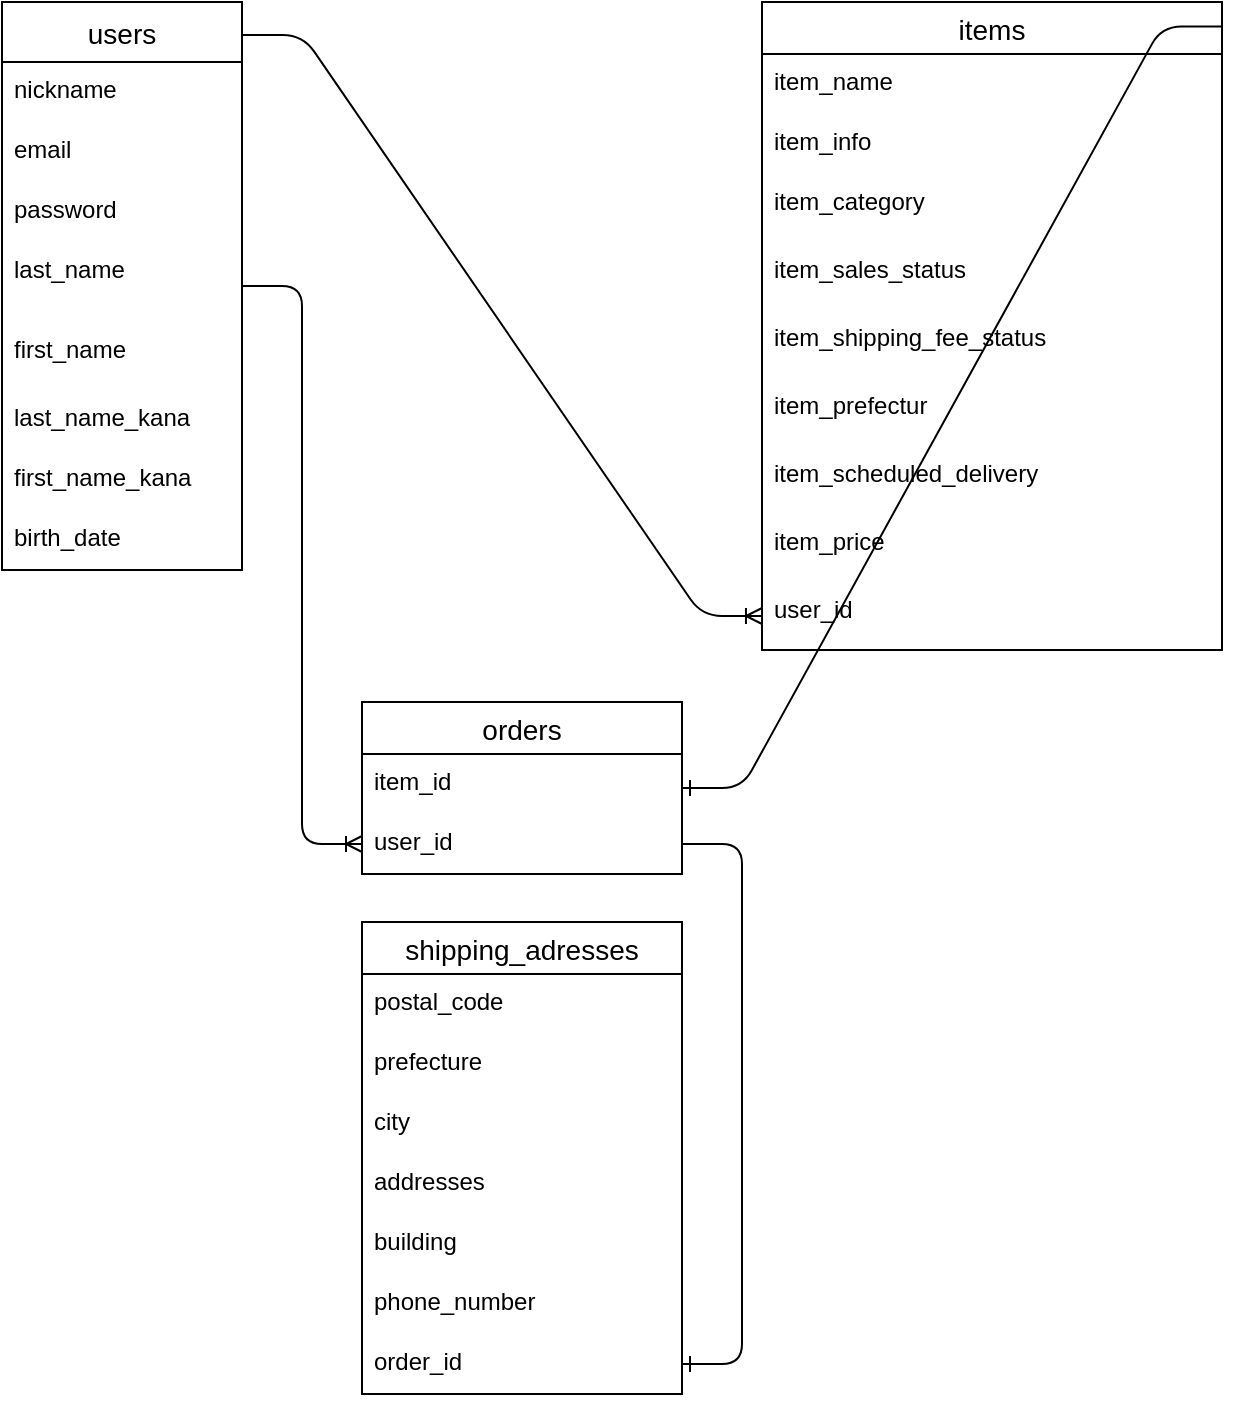 <mxfile version="13.6.5">
    <diagram id="uBQQk5t2twTGn7EF0q3A" name="ページ1">
        <mxGraphModel dx="1365" dy="720" grid="1" gridSize="10" guides="1" tooltips="1" connect="1" arrows="1" fold="1" page="1" pageScale="1" pageWidth="827" pageHeight="1169" math="0" shadow="0">
            <root>
                <mxCell id="0"/>
                <mxCell id="1" parent="0"/>
                <mxCell id="42" value="users" style="swimlane;fontStyle=0;childLayout=stackLayout;horizontal=1;startSize=30;horizontalStack=0;resizeParent=1;resizeParentMax=0;resizeLast=0;collapsible=1;marginBottom=0;align=center;fontSize=14;" parent="1" vertex="1">
                    <mxGeometry x="40" y="160" width="120" height="284" as="geometry">
                        <mxRectangle x="20" y="170" width="70" height="26" as="alternateBounds"/>
                    </mxGeometry>
                </mxCell>
                <mxCell id="43" value="nickname" style="text;strokeColor=none;fillColor=none;spacingLeft=4;spacingRight=4;overflow=hidden;rotatable=0;points=[[0,0.5],[1,0.5]];portConstraint=eastwest;fontSize=12;" parent="42" vertex="1">
                    <mxGeometry y="30" width="120" height="30" as="geometry"/>
                </mxCell>
                <mxCell id="44" value="email" style="text;strokeColor=none;fillColor=none;spacingLeft=4;spacingRight=4;overflow=hidden;rotatable=0;points=[[0,0.5],[1,0.5]];portConstraint=eastwest;fontSize=12;" parent="42" vertex="1">
                    <mxGeometry y="60" width="120" height="30" as="geometry"/>
                </mxCell>
                <mxCell id="52" value="password" style="text;strokeColor=none;fillColor=none;spacingLeft=4;spacingRight=4;overflow=hidden;rotatable=0;points=[[0,0.5],[1,0.5]];portConstraint=eastwest;fontSize=12;" parent="42" vertex="1">
                    <mxGeometry y="90" width="120" height="30" as="geometry"/>
                </mxCell>
                <mxCell id="56" value="last_name" style="text;strokeColor=none;fillColor=none;spacingLeft=4;spacingRight=4;overflow=hidden;rotatable=0;points=[[0,0.5],[1,0.5]];portConstraint=eastwest;fontSize=12;" parent="42" vertex="1">
                    <mxGeometry y="120" width="120" height="40" as="geometry"/>
                </mxCell>
                <mxCell id="45" value="first_name" style="text;strokeColor=none;fillColor=none;spacingLeft=4;spacingRight=4;overflow=hidden;rotatable=0;points=[[0,0.5],[1,0.5]];portConstraint=eastwest;fontSize=12;" parent="42" vertex="1">
                    <mxGeometry y="160" width="120" height="34" as="geometry"/>
                </mxCell>
                <mxCell id="57" value="last_name_kana" style="text;strokeColor=none;fillColor=none;spacingLeft=4;spacingRight=4;overflow=hidden;rotatable=0;points=[[0,0.5],[1,0.5]];portConstraint=eastwest;fontSize=12;" parent="42" vertex="1">
                    <mxGeometry y="194" width="120" height="30" as="geometry"/>
                </mxCell>
                <mxCell id="58" value="first_name_kana" style="text;strokeColor=none;fillColor=none;spacingLeft=4;spacingRight=4;overflow=hidden;rotatable=0;points=[[0,0.5],[1,0.5]];portConstraint=eastwest;fontSize=12;" parent="42" vertex="1">
                    <mxGeometry y="224" width="120" height="30" as="geometry"/>
                </mxCell>
                <mxCell id="59" value="birth_date" style="text;strokeColor=none;fillColor=none;spacingLeft=4;spacingRight=4;overflow=hidden;rotatable=0;points=[[0,0.5],[1,0.5]];portConstraint=eastwest;fontSize=12;" parent="42" vertex="1">
                    <mxGeometry y="254" width="120" height="30" as="geometry"/>
                </mxCell>
                <mxCell id="82" value="" style="edgeStyle=entityRelationEdgeStyle;fontSize=12;html=1;endArrow=ERoneToMany;entryX=0;entryY=0.5;entryDx=0;entryDy=0;" parent="1" source="42" target="90" edge="1">
                    <mxGeometry width="100" height="100" relative="1" as="geometry">
                        <mxPoint x="160" y="302" as="sourcePoint"/>
                        <mxPoint x="340" y="400" as="targetPoint"/>
                    </mxGeometry>
                </mxCell>
                <mxCell id="47" value="items" style="swimlane;fontStyle=0;childLayout=stackLayout;horizontal=1;startSize=26;horizontalStack=0;resizeParent=1;resizeParentMax=0;resizeLast=0;collapsible=1;marginBottom=0;align=center;fontSize=14;" parent="1" vertex="1">
                    <mxGeometry x="420" y="160" width="230" height="324" as="geometry"/>
                </mxCell>
                <mxCell id="48" value="item_name" style="text;strokeColor=none;fillColor=none;spacingLeft=4;spacingRight=4;overflow=hidden;rotatable=0;points=[[0,0.5],[1,0.5]];portConstraint=eastwest;fontSize=12;" parent="47" vertex="1">
                    <mxGeometry y="26" width="230" height="30" as="geometry"/>
                </mxCell>
                <mxCell id="49" value="item_info" style="text;strokeColor=none;fillColor=none;spacingLeft=4;spacingRight=4;overflow=hidden;rotatable=0;points=[[0,0.5],[1,0.5]];portConstraint=eastwest;fontSize=12;" parent="47" vertex="1">
                    <mxGeometry y="56" width="230" height="30" as="geometry"/>
                </mxCell>
                <mxCell id="50" value="item_category" style="text;strokeColor=none;fillColor=none;spacingLeft=4;spacingRight=4;overflow=hidden;rotatable=0;points=[[0,0.5],[1,0.5]];portConstraint=eastwest;fontSize=12;" parent="47" vertex="1">
                    <mxGeometry y="86" width="230" height="34" as="geometry"/>
                </mxCell>
                <mxCell id="60" value="item_sales_status" style="text;strokeColor=none;fillColor=none;spacingLeft=4;spacingRight=4;overflow=hidden;rotatable=0;points=[[0,0.5],[1,0.5]];portConstraint=eastwest;fontSize=12;" parent="47" vertex="1">
                    <mxGeometry y="120" width="230" height="34" as="geometry"/>
                </mxCell>
                <mxCell id="61" value="item_shipping_fee_status" style="text;strokeColor=none;fillColor=none;spacingLeft=4;spacingRight=4;overflow=hidden;rotatable=0;points=[[0,0.5],[1,0.5]];portConstraint=eastwest;fontSize=12;" parent="47" vertex="1">
                    <mxGeometry y="154" width="230" height="34" as="geometry"/>
                </mxCell>
                <mxCell id="62" value="item_prefectur" style="text;strokeColor=none;fillColor=none;spacingLeft=4;spacingRight=4;overflow=hidden;rotatable=0;points=[[0,0.5],[1,0.5]];portConstraint=eastwest;fontSize=12;" parent="47" vertex="1">
                    <mxGeometry y="188" width="230" height="34" as="geometry"/>
                </mxCell>
                <mxCell id="63" value="item_scheduled_delivery" style="text;strokeColor=none;fillColor=none;spacingLeft=4;spacingRight=4;overflow=hidden;rotatable=0;points=[[0,0.5],[1,0.5]];portConstraint=eastwest;fontSize=12;" parent="47" vertex="1">
                    <mxGeometry y="222" width="230" height="34" as="geometry"/>
                </mxCell>
                <mxCell id="64" value="item_price" style="text;strokeColor=none;fillColor=none;spacingLeft=4;spacingRight=4;overflow=hidden;rotatable=0;points=[[0,0.5],[1,0.5]];portConstraint=eastwest;fontSize=12;" parent="47" vertex="1">
                    <mxGeometry y="256" width="230" height="34" as="geometry"/>
                </mxCell>
                <mxCell id="66" value="user_id" style="text;strokeColor=none;fillColor=none;spacingLeft=4;spacingRight=4;overflow=hidden;rotatable=0;points=[[0,0.5],[1,0.5]];portConstraint=eastwest;fontSize=12;" parent="47" vertex="1">
                    <mxGeometry y="290" width="230" height="34" as="geometry"/>
                </mxCell>
                <mxCell id="84" value="" style="edgeStyle=entityRelationEdgeStyle;fontSize=12;html=1;endArrow=ERoneToMany;exitX=1.003;exitY=0.058;exitDx=0;exitDy=0;exitPerimeter=0;" parent="1" source="42" target="66" edge="1">
                    <mxGeometry width="100" height="100" relative="1" as="geometry">
                        <mxPoint x="240" y="400" as="sourcePoint"/>
                        <mxPoint x="340" y="300" as="targetPoint"/>
                    </mxGeometry>
                </mxCell>
                <mxCell id="88" value="" style="edgeStyle=entityRelationEdgeStyle;fontSize=12;html=1;endArrow=ERone;endFill=1;exitX=0.999;exitY=0.038;exitDx=0;exitDy=0;exitPerimeter=0;" parent="1" source="47" target="89" edge="1">
                    <mxGeometry width="100" height="100" relative="1" as="geometry">
                        <mxPoint x="360" y="580" as="sourcePoint"/>
                        <mxPoint x="460" y="620" as="targetPoint"/>
                    </mxGeometry>
                </mxCell>
                <mxCell id="92" value="" style="edgeStyle=entityRelationEdgeStyle;fontSize=12;html=1;endArrow=ERone;endFill=1;" edge="1" parent="1" source="90" target="78">
                    <mxGeometry width="100" height="100" relative="1" as="geometry">
                        <mxPoint x="340" y="730" as="sourcePoint"/>
                        <mxPoint x="440" y="630" as="targetPoint"/>
                    </mxGeometry>
                </mxCell>
                <mxCell id="89" value="orders" style="swimlane;fontStyle=0;childLayout=stackLayout;horizontal=1;startSize=26;horizontalStack=0;resizeParent=1;resizeParentMax=0;resizeLast=0;collapsible=1;marginBottom=0;align=center;fontSize=14;" parent="1" vertex="1">
                    <mxGeometry x="220" y="510" width="160" height="86" as="geometry"/>
                </mxCell>
                <mxCell id="91" value="item_id" style="text;strokeColor=none;fillColor=none;spacingLeft=4;spacingRight=4;overflow=hidden;rotatable=0;points=[[0,0.5],[1,0.5]];portConstraint=eastwest;fontSize=12;" parent="89" vertex="1">
                    <mxGeometry y="26" width="160" height="30" as="geometry"/>
                </mxCell>
                <mxCell id="90" value="user_id" style="text;strokeColor=none;fillColor=none;spacingLeft=4;spacingRight=4;overflow=hidden;rotatable=0;points=[[0,0.5],[1,0.5]];portConstraint=eastwest;fontSize=12;" parent="89" vertex="1">
                    <mxGeometry y="56" width="160" height="30" as="geometry"/>
                </mxCell>
                <mxCell id="71" value="shipping_adresses" style="swimlane;fontStyle=0;childLayout=stackLayout;horizontal=1;startSize=26;horizontalStack=0;resizeParent=1;resizeParentMax=0;resizeLast=0;collapsible=1;marginBottom=0;align=center;fontSize=14;shadow=0;" parent="1" vertex="1">
                    <mxGeometry x="220" y="620" width="160" height="236" as="geometry"/>
                </mxCell>
                <mxCell id="72" value="postal_code" style="text;strokeColor=none;fillColor=none;spacingLeft=4;spacingRight=4;overflow=hidden;rotatable=0;points=[[0,0.5],[1,0.5]];portConstraint=eastwest;fontSize=12;" parent="71" vertex="1">
                    <mxGeometry y="26" width="160" height="30" as="geometry"/>
                </mxCell>
                <mxCell id="73" value="prefecture" style="text;strokeColor=none;fillColor=none;spacingLeft=4;spacingRight=4;overflow=hidden;rotatable=0;points=[[0,0.5],[1,0.5]];portConstraint=eastwest;fontSize=12;" parent="71" vertex="1">
                    <mxGeometry y="56" width="160" height="30" as="geometry"/>
                </mxCell>
                <mxCell id="74" value="city" style="text;strokeColor=none;fillColor=none;spacingLeft=4;spacingRight=4;overflow=hidden;rotatable=0;points=[[0,0.5],[1,0.5]];portConstraint=eastwest;fontSize=12;" parent="71" vertex="1">
                    <mxGeometry y="86" width="160" height="30" as="geometry"/>
                </mxCell>
                <mxCell id="75" value="addresses" style="text;strokeColor=none;fillColor=none;spacingLeft=4;spacingRight=4;overflow=hidden;rotatable=0;points=[[0,0.5],[1,0.5]];portConstraint=eastwest;fontSize=12;" parent="71" vertex="1">
                    <mxGeometry y="116" width="160" height="30" as="geometry"/>
                </mxCell>
                <mxCell id="76" value="building" style="text;strokeColor=none;fillColor=none;spacingLeft=4;spacingRight=4;overflow=hidden;rotatable=0;points=[[0,0.5],[1,0.5]];portConstraint=eastwest;fontSize=12;" parent="71" vertex="1">
                    <mxGeometry y="146" width="160" height="30" as="geometry"/>
                </mxCell>
                <mxCell id="77" value="phone_number" style="text;strokeColor=none;fillColor=none;spacingLeft=4;spacingRight=4;overflow=hidden;rotatable=0;points=[[0,0.5],[1,0.5]];portConstraint=eastwest;fontSize=12;" parent="71" vertex="1">
                    <mxGeometry y="176" width="160" height="30" as="geometry"/>
                </mxCell>
                <mxCell id="78" value="order_id" style="text;strokeColor=none;fillColor=none;spacingLeft=4;spacingRight=4;overflow=hidden;rotatable=0;points=[[0,0.5],[1,0.5]];portConstraint=eastwest;fontSize=12;" parent="71" vertex="1">
                    <mxGeometry y="206" width="160" height="30" as="geometry"/>
                </mxCell>
            </root>
        </mxGraphModel>
    </diagram>
</mxfile>